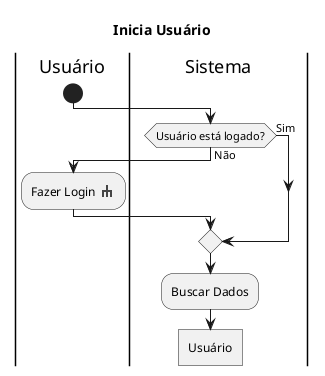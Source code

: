 @startuml

sprite $rake [16x16/8] {
0000000000000000
0000000jj0000000
0000000jj0000000
0005555jj5555000
000jjeejjeejj000
000jj00jj00jj000
000jj00jj00jj000
0000000000000000
}

title Inicia Usuário

|Usuário|
start
|Sistema|
if(Usuário está logado?) then (Não)
    |Usuário|
    :Fazer Login <$rake>;
    |Sistema|
else (Sim)
endif
:Buscar Dados;
:Usuário]

@enduml